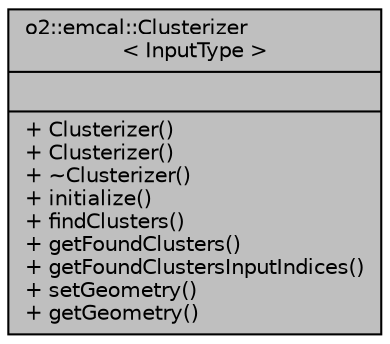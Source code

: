 digraph "o2::emcal::Clusterizer&lt; InputType &gt;"
{
 // INTERACTIVE_SVG=YES
  bgcolor="transparent";
  edge [fontname="Helvetica",fontsize="10",labelfontname="Helvetica",labelfontsize="10"];
  node [fontname="Helvetica",fontsize="10",shape=record];
  Node1 [label="{o2::emcal::Clusterizer\l\< InputType \>\n||+ Clusterizer()\l+ Clusterizer()\l+ ~Clusterizer()\l+ initialize()\l+ findClusters()\l+ getFoundClusters()\l+ getFoundClustersInputIndices()\l+ setGeometry()\l+ getGeometry()\l}",height=0.2,width=0.4,color="black", fillcolor="grey75", style="filled", fontcolor="black"];
}
